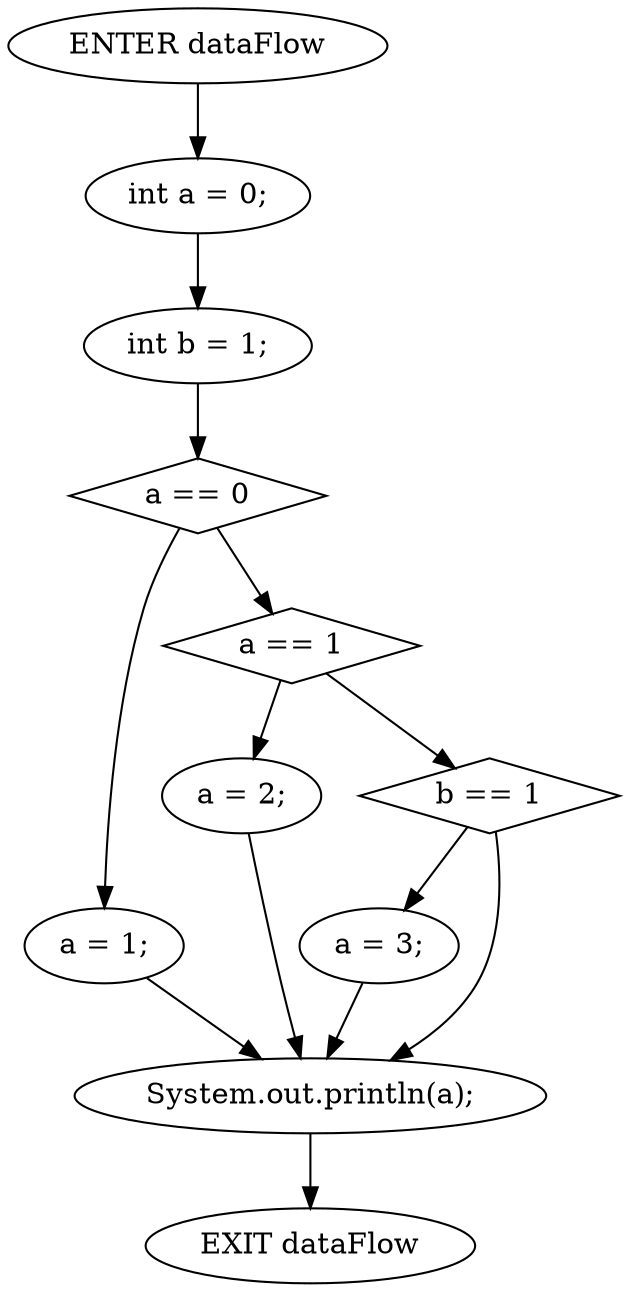 digraph G {
  0 [ label="ENTER dataFlow" ];
  1 [ label="EXIT dataFlow" ];
  2 [ label="int a = 0;" ];
  3 [ label="int b = 1;" ];
  4 [ shape="diamond" label="a == 0" ];
  5 [ label="a = 1;" ];
  6 [ shape="diamond" label="a == 1" ];
  7 [ label="a = 2;" ];
  8 [ shape="diamond" label="b == 1" ];
  9 [ label="a = 3;" ];
  10 [ label="System.out.println(a);" ];
  0 -> 2;
  2 -> 3;
  3 -> 4;
  4 -> 5;
  4 -> 6;
  6 -> 7;
  6 -> 8;
  8 -> 9;
  8 -> 10;
  9 -> 10;
  7 -> 10;
  5 -> 10;
  10 -> 1;
}

